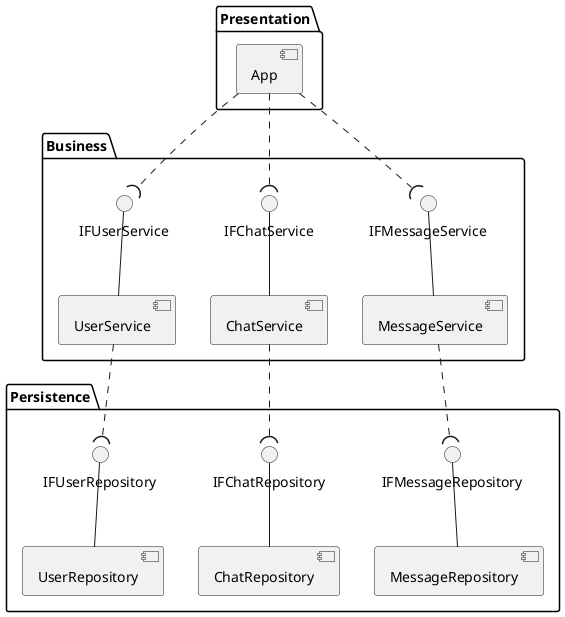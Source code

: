 @startuml chat-component
skinparam monochrome true
' Presentation Layer
package "Presentation" {
    [App]
}

' Busines (Logic) Layer
package "Business" {
    [UserService] -up- IFUserService
    [ChatService] -up- IFChatService
    [MessageService] -up- IFMessageService
}

' Persistence Layer
package "Persistence" {
    [UserRepository] -up- IFUserRepository
    [ChatRepository] -up- IFChatRepository
    [MessageRepository] -up- IFMessageRepository
}

' Connect presentation layer to busines layer
[App] .down.( IFUserService
[App] .down.( IFChatService
[App] .down.( IFMessageService

' Connect business layer to persistence layer
[UserService] .down.( IFUserRepository
[ChatService] .down.( IFChatRepository
[MessageService] .down.( IFMessageRepository
@enduml
